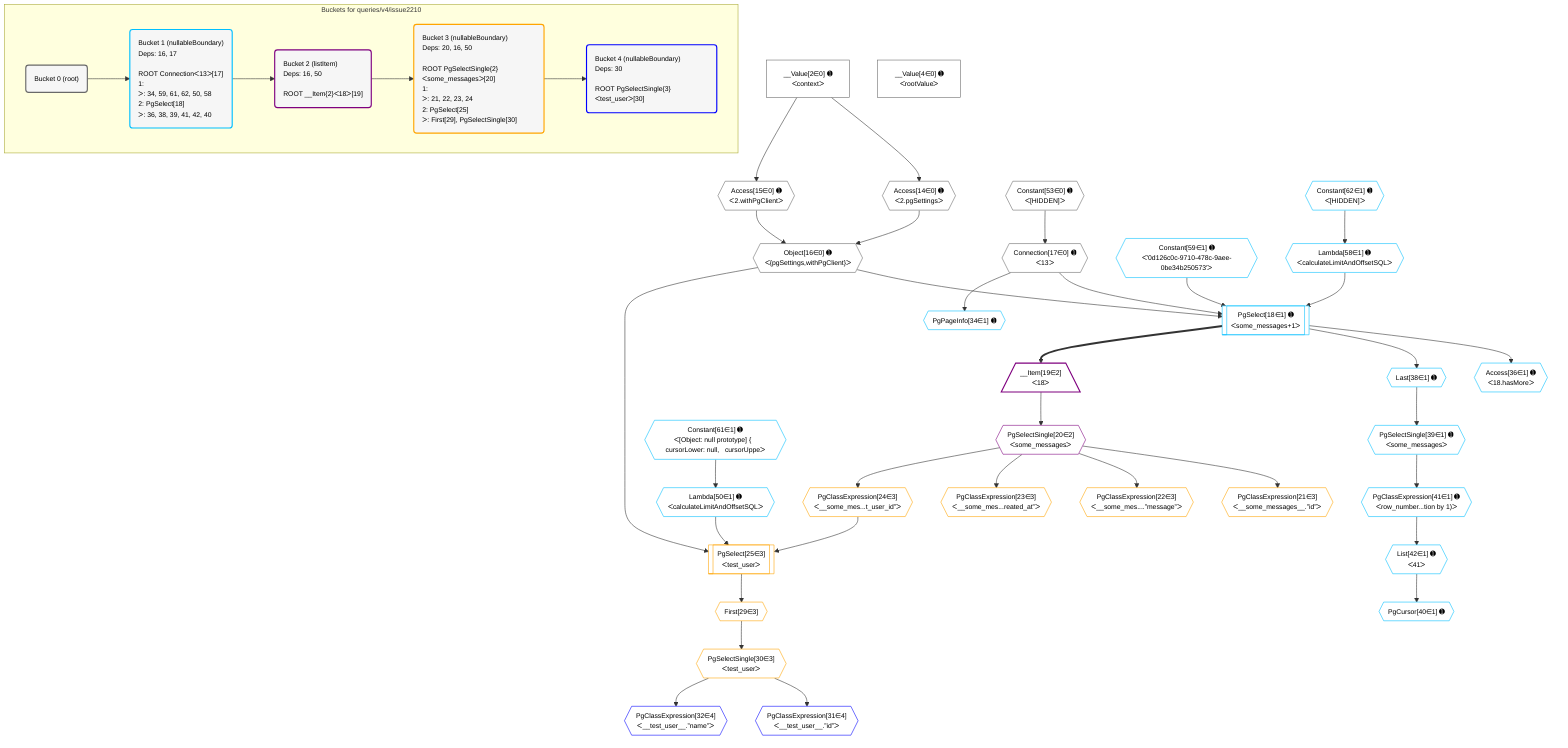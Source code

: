 %%{init: {'themeVariables': { 'fontSize': '12px'}}}%%
graph TD
    classDef path fill:#eee,stroke:#000,color:#000
    classDef plan fill:#fff,stroke-width:1px,color:#000
    classDef itemplan fill:#fff,stroke-width:2px,color:#000
    classDef unbatchedplan fill:#dff,stroke-width:1px,color:#000
    classDef sideeffectplan fill:#fcc,stroke-width:2px,color:#000
    classDef bucket fill:#f6f6f6,color:#000,stroke-width:2px,text-align:left


    %% plan dependencies
    Object16{{"Object[16∈0] ➊<br />ᐸ{pgSettings,withPgClient}ᐳ"}}:::plan
    Access14{{"Access[14∈0] ➊<br />ᐸ2.pgSettingsᐳ"}}:::plan
    Access15{{"Access[15∈0] ➊<br />ᐸ2.withPgClientᐳ"}}:::plan
    Access14 & Access15 --> Object16
    __Value2["__Value[2∈0] ➊<br />ᐸcontextᐳ"]:::plan
    __Value2 --> Access14
    __Value2 --> Access15
    Connection17{{"Connection[17∈0] ➊<br />ᐸ13ᐳ"}}:::plan
    Constant53{{"Constant[53∈0] ➊<br />ᐸ[HIDDEN]ᐳ"}}:::plan
    Constant53 --> Connection17
    __Value4["__Value[4∈0] ➊<br />ᐸrootValueᐳ"]:::plan
    PgSelect18[["PgSelect[18∈1] ➊<br />ᐸsome_messages+1ᐳ"]]:::plan
    Constant59{{"Constant[59∈1] ➊<br />ᐸ'0d126c0c-9710-478c-9aee-0be34b250573'ᐳ"}}:::plan
    Lambda58{{"Lambda[58∈1] ➊<br />ᐸcalculateLimitAndOffsetSQLᐳ"}}:::plan
    Object16 & Constant59 & Connection17 & Lambda58 --> PgSelect18
    PgPageInfo34{{"PgPageInfo[34∈1] ➊"}}:::plan
    Connection17 --> PgPageInfo34
    Access36{{"Access[36∈1] ➊<br />ᐸ18.hasMoreᐳ"}}:::plan
    PgSelect18 --> Access36
    Last38{{"Last[38∈1] ➊"}}:::plan
    PgSelect18 --> Last38
    PgSelectSingle39{{"PgSelectSingle[39∈1] ➊<br />ᐸsome_messagesᐳ"}}:::plan
    Last38 --> PgSelectSingle39
    PgCursor40{{"PgCursor[40∈1] ➊"}}:::plan
    List42{{"List[42∈1] ➊<br />ᐸ41ᐳ"}}:::plan
    List42 --> PgCursor40
    PgClassExpression41{{"PgClassExpression[41∈1] ➊<br />ᐸrow_number...tion by 1)ᐳ"}}:::plan
    PgSelectSingle39 --> PgClassExpression41
    PgClassExpression41 --> List42
    Lambda50{{"Lambda[50∈1] ➊<br />ᐸcalculateLimitAndOffsetSQLᐳ"}}:::plan
    Constant61{{"Constant[61∈1] ➊<br />ᐸ[Object: null prototype] {   cursorLower: null,   cursorUppeᐳ"}}:::plan
    Constant61 --> Lambda50
    Constant62{{"Constant[62∈1] ➊<br />ᐸ[HIDDEN]ᐳ"}}:::plan
    Constant62 --> Lambda58
    __Item19[/"__Item[19∈2]<br />ᐸ18ᐳ"\]:::itemplan
    PgSelect18 ==> __Item19
    PgSelectSingle20{{"PgSelectSingle[20∈2]<br />ᐸsome_messagesᐳ"}}:::plan
    __Item19 --> PgSelectSingle20
    PgSelect25[["PgSelect[25∈3]<br />ᐸtest_userᐳ"]]:::plan
    PgClassExpression24{{"PgClassExpression[24∈3]<br />ᐸ__some_mes...t_user_id”ᐳ"}}:::plan
    Object16 & PgClassExpression24 & Lambda50 --> PgSelect25
    PgClassExpression21{{"PgClassExpression[21∈3]<br />ᐸ__some_messages__.”id”ᐳ"}}:::plan
    PgSelectSingle20 --> PgClassExpression21
    PgClassExpression22{{"PgClassExpression[22∈3]<br />ᐸ__some_mes....”message”ᐳ"}}:::plan
    PgSelectSingle20 --> PgClassExpression22
    PgClassExpression23{{"PgClassExpression[23∈3]<br />ᐸ__some_mes...reated_at”ᐳ"}}:::plan
    PgSelectSingle20 --> PgClassExpression23
    PgSelectSingle20 --> PgClassExpression24
    First29{{"First[29∈3]"}}:::plan
    PgSelect25 --> First29
    PgSelectSingle30{{"PgSelectSingle[30∈3]<br />ᐸtest_userᐳ"}}:::plan
    First29 --> PgSelectSingle30
    PgClassExpression31{{"PgClassExpression[31∈4]<br />ᐸ__test_user__.”id”ᐳ"}}:::plan
    PgSelectSingle30 --> PgClassExpression31
    PgClassExpression32{{"PgClassExpression[32∈4]<br />ᐸ__test_user__.”name”ᐳ"}}:::plan
    PgSelectSingle30 --> PgClassExpression32

    %% define steps

    subgraph "Buckets for queries/v4/issue2210"
    Bucket0("Bucket 0 (root)"):::bucket
    classDef bucket0 stroke:#696969
    class Bucket0,__Value2,__Value4,Access14,Access15,Object16,Connection17,Constant53 bucket0
    Bucket1("Bucket 1 (nullableBoundary)<br />Deps: 16, 17<br /><br />ROOT Connectionᐸ13ᐳ[17]<br />1: <br />ᐳ: 34, 59, 61, 62, 50, 58<br />2: PgSelect[18]<br />ᐳ: 36, 38, 39, 41, 42, 40"):::bucket
    classDef bucket1 stroke:#00bfff
    class Bucket1,PgSelect18,PgPageInfo34,Access36,Last38,PgSelectSingle39,PgCursor40,PgClassExpression41,List42,Lambda50,Lambda58,Constant59,Constant61,Constant62 bucket1
    Bucket2("Bucket 2 (listItem)<br />Deps: 16, 50<br /><br />ROOT __Item{2}ᐸ18ᐳ[19]"):::bucket
    classDef bucket2 stroke:#7f007f
    class Bucket2,__Item19,PgSelectSingle20 bucket2
    Bucket3("Bucket 3 (nullableBoundary)<br />Deps: 20, 16, 50<br /><br />ROOT PgSelectSingle{2}ᐸsome_messagesᐳ[20]<br />1: <br />ᐳ: 21, 22, 23, 24<br />2: PgSelect[25]<br />ᐳ: First[29], PgSelectSingle[30]"):::bucket
    classDef bucket3 stroke:#ffa500
    class Bucket3,PgClassExpression21,PgClassExpression22,PgClassExpression23,PgClassExpression24,PgSelect25,First29,PgSelectSingle30 bucket3
    Bucket4("Bucket 4 (nullableBoundary)<br />Deps: 30<br /><br />ROOT PgSelectSingle{3}ᐸtest_userᐳ[30]"):::bucket
    classDef bucket4 stroke:#0000ff
    class Bucket4,PgClassExpression31,PgClassExpression32 bucket4
    Bucket0 --> Bucket1
    Bucket1 --> Bucket2
    Bucket2 --> Bucket3
    Bucket3 --> Bucket4
    end